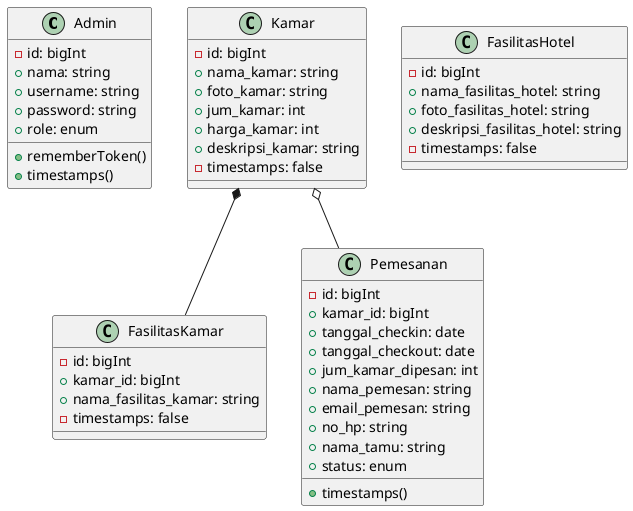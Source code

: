 @startuml DiagramClassHotel

class Admin {
    -id: bigInt
    +nama: string
    +username: string
    +password: string
    +role: enum
    +rememberToken()
    +timestamps()
}

class Kamar {
    -id: bigInt
    +nama_kamar: string
    +foto_kamar: string
    +jum_kamar: int
    +harga_kamar: int
    +deskripsi_kamar: string
    -timestamps: false
}

class FasilitasKamar {
    -id: bigInt
    +kamar_id: bigInt
    +nama_fasilitas_kamar: string
    -timestamps: false
}

class FasilitasHotel {
    -id: bigInt
    +nama_fasilitas_hotel: string
    +foto_fasilitas_hotel: string
    +deskripsi_fasilitas_hotel: string
    -timestamps: false
}

class Pemesanan {
    -id: bigInt
    +kamar_id: bigInt
    +tanggal_checkin: date
    +tanggal_checkout: date
    +jum_kamar_dipesan: int
    +nama_pemesan: string
    +email_pemesan: string
    +no_hp: string
    +nama_tamu: string
    +status: enum
    +timestamps()
}
Kamar  o--  Pemesanan
Kamar *--  FasilitasKamar
@enduml